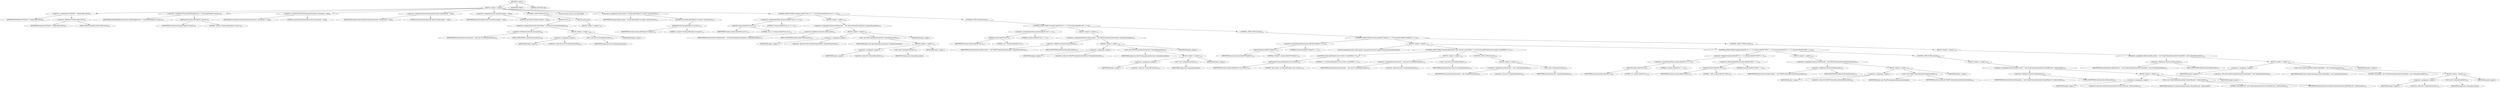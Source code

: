 digraph "&lt;clinit&gt;" {  
"1582" [label = <(METHOD,&lt;clinit&gt;)> ]
"1583" [label = <(BLOCK,&lt;empty&gt;,&lt;empty&gt;)> ]
"1584" [label = <(&lt;operator&gt;.assignment,int INVALID = Integer.MAX_VALUE)<SUB>81</SUB>> ]
"1585" [label = <(IDENTIFIER,INVALID,int INVALID = Integer.MAX_VALUE)<SUB>81</SUB>> ]
"1586" [label = <(&lt;operator&gt;.fieldAccess,Integer.MAX_VALUE)<SUB>81</SUB>> ]
"1587" [label = <(IDENTIFIER,Integer,int INVALID = Integer.MAX_VALUE)<SUB>81</SUB>> ]
"1588" [label = <(FIELD_IDENTIFIER,MAX_VALUE,MAX_VALUE)<SUB>81</SUB>> ]
"1589" [label = <(&lt;operator&gt;.assignment,String antWorkingDirectory = System.getProperty(&quot;user.dir&quot;))<SUB>95</SUB>> ]
"1590" [label = <(IDENTIFIER,antWorkingDirectory,String antWorkingDirectory = System.getProperty(&quot;user.dir&quot;))<SUB>95</SUB>> ]
"1591" [label = <(getProperty,System.getProperty(&quot;user.dir&quot;))<SUB>95</SUB>> ]
"1592" [label = <(IDENTIFIER,System,System.getProperty(&quot;user.dir&quot;))<SUB>95</SUB>> ]
"1593" [label = <(LITERAL,&quot;user.dir&quot;,System.getProperty(&quot;user.dir&quot;))<SUB>95</SUB>> ]
"1594" [label = <(&lt;operator&gt;.assignment,Execute$CommandLauncher vmLauncher = null)<SUB>96</SUB>> ]
"1595" [label = <(IDENTIFIER,vmLauncher,Execute$CommandLauncher vmLauncher = null)<SUB>96</SUB>> ]
"1596" [label = <(LITERAL,null,Execute$CommandLauncher vmLauncher = null)<SUB>96</SUB>> ]
"1597" [label = <(&lt;operator&gt;.assignment,Execute$CommandLauncher shellLauncher = null)<SUB>97</SUB>> ]
"1598" [label = <(IDENTIFIER,shellLauncher,Execute$CommandLauncher shellLauncher = null)<SUB>97</SUB>> ]
"1599" [label = <(LITERAL,null,Execute$CommandLauncher shellLauncher = null)<SUB>97</SUB>> ]
"1600" [label = <(&lt;operator&gt;.assignment,Vector procEnvironment = null)<SUB>98</SUB>> ]
"1601" [label = <(IDENTIFIER,procEnvironment,Vector procEnvironment = null)<SUB>98</SUB>> ]
"1602" [label = <(LITERAL,null,Vector procEnvironment = null)<SUB>98</SUB>> ]
"1603" [label = <(CONTROL_STRUCTURE,try,try)<SUB>105</SUB>> ]
"1604" [label = <(BLOCK,try,try)<SUB>105</SUB>> ]
"1605" [label = <(&lt;operator&gt;.assignment,Execute.vmLauncher = new Java13CommandLauncher())<SUB>106</SUB>> ]
"1606" [label = <(&lt;operator&gt;.fieldAccess,Execute.vmLauncher)<SUB>106</SUB>> ]
"1607" [label = <(IDENTIFIER,Execute,Execute.vmLauncher = new Java13CommandLauncher())<SUB>106</SUB>> ]
"1608" [label = <(FIELD_IDENTIFIER,vmLauncher,vmLauncher)<SUB>106</SUB>> ]
"1609" [label = <(BLOCK,&lt;empty&gt;,&lt;empty&gt;)<SUB>106</SUB>> ]
"1610" [label = <(&lt;operator&gt;.assignment,&lt;empty&gt;)> ]
"1611" [label = <(IDENTIFIER,$obj0,&lt;empty&gt;)> ]
"1612" [label = <(&lt;operator&gt;.alloc,new Java13CommandLauncher())<SUB>106</SUB>> ]
"1613" [label = <(&lt;init&gt;,new Java13CommandLauncher())<SUB>106</SUB>> ]
"1614" [label = <(IDENTIFIER,$obj0,new Java13CommandLauncher())> ]
"1615" [label = <(IDENTIFIER,$obj0,&lt;empty&gt;)> ]
"1616" [label = <(BLOCK,catch,catch)> ]
"1617" [label = <(BLOCK,&lt;empty&gt;,&lt;empty&gt;)<SUB>108</SUB>> ]
"1618" [label = <(LOCAL,String osname: java.lang.String)> ]
"1619" [label = <(&lt;operator&gt;.assignment,String osname = System.getProperty(&quot;os.name&quot;).toLowerCase())<SUB>112</SUB>> ]
"1620" [label = <(IDENTIFIER,osname,String osname = System.getProperty(&quot;os.name&quot;).toLowerCase())<SUB>112</SUB>> ]
"1621" [label = <(toLowerCase,System.getProperty(&quot;os.name&quot;).toLowerCase())<SUB>112</SUB>> ]
"1622" [label = <(getProperty,System.getProperty(&quot;os.name&quot;))<SUB>112</SUB>> ]
"1623" [label = <(IDENTIFIER,System,System.getProperty(&quot;os.name&quot;))<SUB>112</SUB>> ]
"1624" [label = <(LITERAL,&quot;os.name&quot;,System.getProperty(&quot;os.name&quot;))<SUB>112</SUB>> ]
"1625" [label = <(CONTROL_STRUCTURE,if (osname.indexOf(&quot;mac os&quot;) &gt;= 0),if (osname.indexOf(&quot;mac os&quot;) &gt;= 0))<SUB>113</SUB>> ]
"1626" [label = <(&lt;operator&gt;.greaterEqualsThan,osname.indexOf(&quot;mac os&quot;) &gt;= 0)<SUB>113</SUB>> ]
"1627" [label = <(indexOf,osname.indexOf(&quot;mac os&quot;))<SUB>113</SUB>> ]
"1628" [label = <(IDENTIFIER,osname,osname.indexOf(&quot;mac os&quot;))<SUB>113</SUB>> ]
"1629" [label = <(LITERAL,&quot;mac os&quot;,osname.indexOf(&quot;mac os&quot;))<SUB>113</SUB>> ]
"1630" [label = <(LITERAL,0,osname.indexOf(&quot;mac os&quot;) &gt;= 0)<SUB>113</SUB>> ]
"1631" [label = <(BLOCK,&lt;empty&gt;,&lt;empty&gt;)<SUB>113</SUB>> ]
"1632" [label = <(&lt;operator&gt;.assignment,Execute.shellLauncher = new MacCommandLauncher(new CommandLauncher()))<SUB>115</SUB>> ]
"1633" [label = <(&lt;operator&gt;.fieldAccess,Execute.shellLauncher)<SUB>115</SUB>> ]
"1634" [label = <(IDENTIFIER,Execute,Execute.shellLauncher = new MacCommandLauncher(new CommandLauncher()))<SUB>115</SUB>> ]
"1635" [label = <(FIELD_IDENTIFIER,shellLauncher,shellLauncher)<SUB>115</SUB>> ]
"1636" [label = <(BLOCK,&lt;empty&gt;,&lt;empty&gt;)<SUB>115</SUB>> ]
"1637" [label = <(&lt;operator&gt;.assignment,&lt;empty&gt;)> ]
"1638" [label = <(IDENTIFIER,$obj2,&lt;empty&gt;)> ]
"1639" [label = <(&lt;operator&gt;.alloc,new MacCommandLauncher(new CommandLauncher()))<SUB>115</SUB>> ]
"1640" [label = <(&lt;init&gt;,new MacCommandLauncher(new CommandLauncher()))<SUB>115</SUB>> ]
"1641" [label = <(IDENTIFIER,$obj2,new MacCommandLauncher(new CommandLauncher()))> ]
"1642" [label = <(BLOCK,&lt;empty&gt;,&lt;empty&gt;)<SUB>115</SUB>> ]
"1643" [label = <(&lt;operator&gt;.assignment,&lt;empty&gt;)> ]
"1644" [label = <(IDENTIFIER,$obj1,&lt;empty&gt;)> ]
"1645" [label = <(&lt;operator&gt;.alloc,new CommandLauncher())<SUB>115</SUB>> ]
"1646" [label = <(&lt;init&gt;,new CommandLauncher())<SUB>115</SUB>> ]
"1647" [label = <(IDENTIFIER,$obj1,new CommandLauncher())> ]
"1648" [label = <(IDENTIFIER,$obj1,&lt;empty&gt;)> ]
"1649" [label = <(IDENTIFIER,$obj2,&lt;empty&gt;)> ]
"1650" [label = <(CONTROL_STRUCTURE,else,else)<SUB>117</SUB>> ]
"1651" [label = <(CONTROL_STRUCTURE,if (osname.indexOf(&quot;os/2&quot;) &gt;= 0),if (osname.indexOf(&quot;os/2&quot;) &gt;= 0))<SUB>117</SUB>> ]
"1652" [label = <(&lt;operator&gt;.greaterEqualsThan,osname.indexOf(&quot;os/2&quot;) &gt;= 0)<SUB>117</SUB>> ]
"1653" [label = <(indexOf,osname.indexOf(&quot;os/2&quot;))<SUB>117</SUB>> ]
"1654" [label = <(IDENTIFIER,osname,osname.indexOf(&quot;os/2&quot;))<SUB>117</SUB>> ]
"1655" [label = <(LITERAL,&quot;os/2&quot;,osname.indexOf(&quot;os/2&quot;))<SUB>117</SUB>> ]
"1656" [label = <(LITERAL,0,osname.indexOf(&quot;os/2&quot;) &gt;= 0)<SUB>117</SUB>> ]
"1657" [label = <(BLOCK,&lt;empty&gt;,&lt;empty&gt;)<SUB>117</SUB>> ]
"1658" [label = <(&lt;operator&gt;.assignment,Execute.shellLauncher = new WinNTCommandLauncher(new CommandLauncher()))<SUB>119</SUB>> ]
"1659" [label = <(&lt;operator&gt;.fieldAccess,Execute.shellLauncher)<SUB>119</SUB>> ]
"1660" [label = <(IDENTIFIER,Execute,Execute.shellLauncher = new WinNTCommandLauncher(new CommandLauncher()))<SUB>119</SUB>> ]
"1661" [label = <(FIELD_IDENTIFIER,shellLauncher,shellLauncher)<SUB>119</SUB>> ]
"1662" [label = <(BLOCK,&lt;empty&gt;,&lt;empty&gt;)<SUB>119</SUB>> ]
"1663" [label = <(&lt;operator&gt;.assignment,&lt;empty&gt;)> ]
"1664" [label = <(IDENTIFIER,$obj4,&lt;empty&gt;)> ]
"1665" [label = <(&lt;operator&gt;.alloc,new WinNTCommandLauncher(new CommandLauncher()))<SUB>119</SUB>> ]
"1666" [label = <(&lt;init&gt;,new WinNTCommandLauncher(new CommandLauncher()))<SUB>119</SUB>> ]
"1667" [label = <(IDENTIFIER,$obj4,new WinNTCommandLauncher(new CommandLauncher()))> ]
"1668" [label = <(BLOCK,&lt;empty&gt;,&lt;empty&gt;)<SUB>119</SUB>> ]
"1669" [label = <(&lt;operator&gt;.assignment,&lt;empty&gt;)> ]
"1670" [label = <(IDENTIFIER,$obj3,&lt;empty&gt;)> ]
"1671" [label = <(&lt;operator&gt;.alloc,new CommandLauncher())<SUB>119</SUB>> ]
"1672" [label = <(&lt;init&gt;,new CommandLauncher())<SUB>119</SUB>> ]
"1673" [label = <(IDENTIFIER,$obj3,new CommandLauncher())> ]
"1674" [label = <(IDENTIFIER,$obj3,&lt;empty&gt;)> ]
"1675" [label = <(IDENTIFIER,$obj4,&lt;empty&gt;)> ]
"1676" [label = <(CONTROL_STRUCTURE,else,else)<SUB>121</SUB>> ]
"1677" [label = <(CONTROL_STRUCTURE,if (osname.indexOf(&quot;windows&quot;) &gt;= 0),if (osname.indexOf(&quot;windows&quot;) &gt;= 0))<SUB>121</SUB>> ]
"1678" [label = <(&lt;operator&gt;.greaterEqualsThan,osname.indexOf(&quot;windows&quot;) &gt;= 0)<SUB>121</SUB>> ]
"1679" [label = <(indexOf,osname.indexOf(&quot;windows&quot;))<SUB>121</SUB>> ]
"1680" [label = <(IDENTIFIER,osname,osname.indexOf(&quot;windows&quot;))<SUB>121</SUB>> ]
"1681" [label = <(LITERAL,&quot;windows&quot;,osname.indexOf(&quot;windows&quot;))<SUB>121</SUB>> ]
"1682" [label = <(LITERAL,0,osname.indexOf(&quot;windows&quot;) &gt;= 0)<SUB>121</SUB>> ]
"1683" [label = <(BLOCK,&lt;empty&gt;,&lt;empty&gt;)<SUB>121</SUB>> ]
"4" [label = <(LOCAL,CommandLauncher baseLauncher: org.apache.tools.ant.taskdefs.Execute$CommandLauncher)> ]
"1684" [label = <(CONTROL_STRUCTURE,if (System.getProperty(&quot;java.version&quot;).startsWith(&quot;1.1&quot;)),if (System.getProperty(&quot;java.version&quot;).startsWith(&quot;1.1&quot;)))<SUB>124</SUB>> ]
"1685" [label = <(startsWith,System.getProperty(&quot;java.version&quot;).startsWith(&quot;1.1&quot;))<SUB>124</SUB>> ]
"1686" [label = <(getProperty,System.getProperty(&quot;java.version&quot;))<SUB>124</SUB>> ]
"1687" [label = <(IDENTIFIER,System,System.getProperty(&quot;java.version&quot;))<SUB>124</SUB>> ]
"1688" [label = <(LITERAL,&quot;java.version&quot;,System.getProperty(&quot;java.version&quot;))<SUB>124</SUB>> ]
"1689" [label = <(LITERAL,&quot;1.1&quot;,System.getProperty(&quot;java.version&quot;).startsWith(&quot;1.1&quot;))<SUB>124</SUB>> ]
"1690" [label = <(BLOCK,&lt;empty&gt;,&lt;empty&gt;)<SUB>124</SUB>> ]
"1691" [label = <(&lt;operator&gt;.assignment,baseLauncher = new Java11CommandLauncher())<SUB>126</SUB>> ]
"1692" [label = <(IDENTIFIER,baseLauncher,baseLauncher = new Java11CommandLauncher())<SUB>126</SUB>> ]
"1693" [label = <(&lt;operator&gt;.alloc,new Java11CommandLauncher())<SUB>126</SUB>> ]
"1694" [label = <(&lt;init&gt;,new Java11CommandLauncher())<SUB>126</SUB>> ]
"3" [label = <(IDENTIFIER,baseLauncher,new Java11CommandLauncher())<SUB>126</SUB>> ]
"1695" [label = <(CONTROL_STRUCTURE,else,else)<SUB>128</SUB>> ]
"1696" [label = <(BLOCK,&lt;empty&gt;,&lt;empty&gt;)<SUB>128</SUB>> ]
"1697" [label = <(&lt;operator&gt;.assignment,baseLauncher = new CommandLauncher())<SUB>130</SUB>> ]
"1698" [label = <(IDENTIFIER,baseLauncher,baseLauncher = new CommandLauncher())<SUB>130</SUB>> ]
"1699" [label = <(&lt;operator&gt;.alloc,new CommandLauncher())<SUB>130</SUB>> ]
"1700" [label = <(&lt;init&gt;,new CommandLauncher())<SUB>130</SUB>> ]
"5" [label = <(IDENTIFIER,baseLauncher,new CommandLauncher())<SUB>130</SUB>> ]
"1701" [label = <(CONTROL_STRUCTURE,if (osname.indexOf(&quot;nt&quot;) &gt;= 0 || osname.indexOf(&quot;2000&quot;) &gt;= 0),if (osname.indexOf(&quot;nt&quot;) &gt;= 0 || osname.indexOf(&quot;2000&quot;) &gt;= 0))<SUB>134</SUB>> ]
"1702" [label = <(&lt;operator&gt;.logicalOr,osname.indexOf(&quot;nt&quot;) &gt;= 0 || osname.indexOf(&quot;2000&quot;) &gt;= 0)<SUB>134</SUB>> ]
"1703" [label = <(&lt;operator&gt;.greaterEqualsThan,osname.indexOf(&quot;nt&quot;) &gt;= 0)<SUB>134</SUB>> ]
"1704" [label = <(indexOf,osname.indexOf(&quot;nt&quot;))<SUB>134</SUB>> ]
"1705" [label = <(IDENTIFIER,osname,osname.indexOf(&quot;nt&quot;))<SUB>134</SUB>> ]
"1706" [label = <(LITERAL,&quot;nt&quot;,osname.indexOf(&quot;nt&quot;))<SUB>134</SUB>> ]
"1707" [label = <(LITERAL,0,osname.indexOf(&quot;nt&quot;) &gt;= 0)<SUB>134</SUB>> ]
"1708" [label = <(&lt;operator&gt;.greaterEqualsThan,osname.indexOf(&quot;2000&quot;) &gt;= 0)<SUB>134</SUB>> ]
"1709" [label = <(indexOf,osname.indexOf(&quot;2000&quot;))<SUB>134</SUB>> ]
"1710" [label = <(IDENTIFIER,osname,osname.indexOf(&quot;2000&quot;))<SUB>134</SUB>> ]
"1711" [label = <(LITERAL,&quot;2000&quot;,osname.indexOf(&quot;2000&quot;))<SUB>134</SUB>> ]
"1712" [label = <(LITERAL,0,osname.indexOf(&quot;2000&quot;) &gt;= 0)<SUB>134</SUB>> ]
"1713" [label = <(BLOCK,&lt;empty&gt;,&lt;empty&gt;)<SUB>134</SUB>> ]
"1714" [label = <(&lt;operator&gt;.assignment,Execute.shellLauncher = new WinNTCommandLauncher(baseLauncher))<SUB>136</SUB>> ]
"1715" [label = <(&lt;operator&gt;.fieldAccess,Execute.shellLauncher)<SUB>136</SUB>> ]
"1716" [label = <(IDENTIFIER,Execute,Execute.shellLauncher = new WinNTCommandLauncher(baseLauncher))<SUB>136</SUB>> ]
"1717" [label = <(FIELD_IDENTIFIER,shellLauncher,shellLauncher)<SUB>136</SUB>> ]
"1718" [label = <(BLOCK,&lt;empty&gt;,&lt;empty&gt;)<SUB>136</SUB>> ]
"1719" [label = <(&lt;operator&gt;.assignment,&lt;empty&gt;)> ]
"1720" [label = <(IDENTIFIER,$obj7,&lt;empty&gt;)> ]
"1721" [label = <(&lt;operator&gt;.alloc,new WinNTCommandLauncher(baseLauncher))<SUB>136</SUB>> ]
"1722" [label = <(&lt;init&gt;,new WinNTCommandLauncher(baseLauncher))<SUB>136</SUB>> ]
"1723" [label = <(IDENTIFIER,$obj7,new WinNTCommandLauncher(baseLauncher))> ]
"1724" [label = <(IDENTIFIER,baseLauncher,new WinNTCommandLauncher(baseLauncher))<SUB>136</SUB>> ]
"1725" [label = <(IDENTIFIER,$obj7,&lt;empty&gt;)> ]
"1726" [label = <(CONTROL_STRUCTURE,else,else)<SUB>138</SUB>> ]
"1727" [label = <(BLOCK,&lt;empty&gt;,&lt;empty&gt;)<SUB>138</SUB>> ]
"1728" [label = <(&lt;operator&gt;.assignment,Execute.shellLauncher = new ScriptCommandLauncher(&quot;bin/antRun.bat&quot;, baseLauncher))<SUB>140</SUB>> ]
"1729" [label = <(&lt;operator&gt;.fieldAccess,Execute.shellLauncher)<SUB>140</SUB>> ]
"1730" [label = <(IDENTIFIER,Execute,Execute.shellLauncher = new ScriptCommandLauncher(&quot;bin/antRun.bat&quot;, baseLauncher))<SUB>140</SUB>> ]
"1731" [label = <(FIELD_IDENTIFIER,shellLauncher,shellLauncher)<SUB>140</SUB>> ]
"1732" [label = <(BLOCK,&lt;empty&gt;,&lt;empty&gt;)<SUB>140</SUB>> ]
"1733" [label = <(&lt;operator&gt;.assignment,&lt;empty&gt;)> ]
"1734" [label = <(IDENTIFIER,$obj8,&lt;empty&gt;)> ]
"1735" [label = <(&lt;operator&gt;.alloc,new ScriptCommandLauncher(&quot;bin/antRun.bat&quot;, baseLauncher))<SUB>140</SUB>> ]
"1736" [label = <(&lt;init&gt;,new ScriptCommandLauncher(&quot;bin/antRun.bat&quot;, baseLauncher))<SUB>140</SUB>> ]
"1737" [label = <(IDENTIFIER,$obj8,new ScriptCommandLauncher(&quot;bin/antRun.bat&quot;, baseLauncher))> ]
"1738" [label = <(LITERAL,&quot;bin/antRun.bat&quot;,new ScriptCommandLauncher(&quot;bin/antRun.bat&quot;, baseLauncher))<SUB>140</SUB>> ]
"1739" [label = <(IDENTIFIER,baseLauncher,new ScriptCommandLauncher(&quot;bin/antRun.bat&quot;, baseLauncher))<SUB>140</SUB>> ]
"1740" [label = <(IDENTIFIER,$obj8,&lt;empty&gt;)> ]
"1741" [label = <(CONTROL_STRUCTURE,else,else)<SUB>143</SUB>> ]
"1742" [label = <(BLOCK,&lt;empty&gt;,&lt;empty&gt;)<SUB>143</SUB>> ]
"1743" [label = <(&lt;operator&gt;.assignment,Execute.shellLauncher = new ScriptCommandLauncher(&quot;bin/antRun&quot;, new CommandLauncher()))<SUB>145</SUB>> ]
"1744" [label = <(&lt;operator&gt;.fieldAccess,Execute.shellLauncher)<SUB>145</SUB>> ]
"1745" [label = <(IDENTIFIER,Execute,Execute.shellLauncher = new ScriptCommandLauncher(&quot;bin/antRun&quot;, new CommandLauncher()))<SUB>145</SUB>> ]
"1746" [label = <(FIELD_IDENTIFIER,shellLauncher,shellLauncher)<SUB>145</SUB>> ]
"1747" [label = <(BLOCK,&lt;empty&gt;,&lt;empty&gt;)<SUB>145</SUB>> ]
"1748" [label = <(&lt;operator&gt;.assignment,&lt;empty&gt;)> ]
"1749" [label = <(IDENTIFIER,$obj10,&lt;empty&gt;)> ]
"1750" [label = <(&lt;operator&gt;.alloc,new ScriptCommandLauncher(&quot;bin/antRun&quot;, new CommandLauncher()))<SUB>145</SUB>> ]
"1751" [label = <(&lt;init&gt;,new ScriptCommandLauncher(&quot;bin/antRun&quot;, new CommandLauncher()))<SUB>145</SUB>> ]
"1752" [label = <(IDENTIFIER,$obj10,new ScriptCommandLauncher(&quot;bin/antRun&quot;, new CommandLauncher()))> ]
"1753" [label = <(LITERAL,&quot;bin/antRun&quot;,new ScriptCommandLauncher(&quot;bin/antRun&quot;, new CommandLauncher()))<SUB>145</SUB>> ]
"1754" [label = <(BLOCK,&lt;empty&gt;,&lt;empty&gt;)<SUB>145</SUB>> ]
"1755" [label = <(&lt;operator&gt;.assignment,&lt;empty&gt;)> ]
"1756" [label = <(IDENTIFIER,$obj9,&lt;empty&gt;)> ]
"1757" [label = <(&lt;operator&gt;.alloc,new CommandLauncher())<SUB>145</SUB>> ]
"1758" [label = <(&lt;init&gt;,new CommandLauncher())<SUB>145</SUB>> ]
"1759" [label = <(IDENTIFIER,$obj9,new CommandLauncher())> ]
"1760" [label = <(IDENTIFIER,$obj9,&lt;empty&gt;)> ]
"1761" [label = <(IDENTIFIER,$obj10,&lt;empty&gt;)> ]
"1762" [label = <(MODIFIER,STATIC)> ]
"1763" [label = <(METHOD_RETURN,void)> ]
  "1582" -> "1583" 
  "1582" -> "1762" 
  "1582" -> "1763" 
  "1583" -> "1584" 
  "1583" -> "1589" 
  "1583" -> "1594" 
  "1583" -> "1597" 
  "1583" -> "1600" 
  "1583" -> "1603" 
  "1583" -> "1618" 
  "1583" -> "1619" 
  "1583" -> "1625" 
  "1584" -> "1585" 
  "1584" -> "1586" 
  "1586" -> "1587" 
  "1586" -> "1588" 
  "1589" -> "1590" 
  "1589" -> "1591" 
  "1591" -> "1592" 
  "1591" -> "1593" 
  "1594" -> "1595" 
  "1594" -> "1596" 
  "1597" -> "1598" 
  "1597" -> "1599" 
  "1600" -> "1601" 
  "1600" -> "1602" 
  "1603" -> "1604" 
  "1603" -> "1616" 
  "1604" -> "1605" 
  "1605" -> "1606" 
  "1605" -> "1609" 
  "1606" -> "1607" 
  "1606" -> "1608" 
  "1609" -> "1610" 
  "1609" -> "1613" 
  "1609" -> "1615" 
  "1610" -> "1611" 
  "1610" -> "1612" 
  "1613" -> "1614" 
  "1616" -> "1617" 
  "1619" -> "1620" 
  "1619" -> "1621" 
  "1621" -> "1622" 
  "1622" -> "1623" 
  "1622" -> "1624" 
  "1625" -> "1626" 
  "1625" -> "1631" 
  "1625" -> "1650" 
  "1626" -> "1627" 
  "1626" -> "1630" 
  "1627" -> "1628" 
  "1627" -> "1629" 
  "1631" -> "1632" 
  "1632" -> "1633" 
  "1632" -> "1636" 
  "1633" -> "1634" 
  "1633" -> "1635" 
  "1636" -> "1637" 
  "1636" -> "1640" 
  "1636" -> "1649" 
  "1637" -> "1638" 
  "1637" -> "1639" 
  "1640" -> "1641" 
  "1640" -> "1642" 
  "1642" -> "1643" 
  "1642" -> "1646" 
  "1642" -> "1648" 
  "1643" -> "1644" 
  "1643" -> "1645" 
  "1646" -> "1647" 
  "1650" -> "1651" 
  "1651" -> "1652" 
  "1651" -> "1657" 
  "1651" -> "1676" 
  "1652" -> "1653" 
  "1652" -> "1656" 
  "1653" -> "1654" 
  "1653" -> "1655" 
  "1657" -> "1658" 
  "1658" -> "1659" 
  "1658" -> "1662" 
  "1659" -> "1660" 
  "1659" -> "1661" 
  "1662" -> "1663" 
  "1662" -> "1666" 
  "1662" -> "1675" 
  "1663" -> "1664" 
  "1663" -> "1665" 
  "1666" -> "1667" 
  "1666" -> "1668" 
  "1668" -> "1669" 
  "1668" -> "1672" 
  "1668" -> "1674" 
  "1669" -> "1670" 
  "1669" -> "1671" 
  "1672" -> "1673" 
  "1676" -> "1677" 
  "1677" -> "1678" 
  "1677" -> "1683" 
  "1677" -> "1741" 
  "1678" -> "1679" 
  "1678" -> "1682" 
  "1679" -> "1680" 
  "1679" -> "1681" 
  "1683" -> "4" 
  "1683" -> "1684" 
  "1683" -> "1701" 
  "1684" -> "1685" 
  "1684" -> "1690" 
  "1684" -> "1695" 
  "1685" -> "1686" 
  "1685" -> "1689" 
  "1686" -> "1687" 
  "1686" -> "1688" 
  "1690" -> "1691" 
  "1690" -> "1694" 
  "1691" -> "1692" 
  "1691" -> "1693" 
  "1694" -> "3" 
  "1695" -> "1696" 
  "1696" -> "1697" 
  "1696" -> "1700" 
  "1697" -> "1698" 
  "1697" -> "1699" 
  "1700" -> "5" 
  "1701" -> "1702" 
  "1701" -> "1713" 
  "1701" -> "1726" 
  "1702" -> "1703" 
  "1702" -> "1708" 
  "1703" -> "1704" 
  "1703" -> "1707" 
  "1704" -> "1705" 
  "1704" -> "1706" 
  "1708" -> "1709" 
  "1708" -> "1712" 
  "1709" -> "1710" 
  "1709" -> "1711" 
  "1713" -> "1714" 
  "1714" -> "1715" 
  "1714" -> "1718" 
  "1715" -> "1716" 
  "1715" -> "1717" 
  "1718" -> "1719" 
  "1718" -> "1722" 
  "1718" -> "1725" 
  "1719" -> "1720" 
  "1719" -> "1721" 
  "1722" -> "1723" 
  "1722" -> "1724" 
  "1726" -> "1727" 
  "1727" -> "1728" 
  "1728" -> "1729" 
  "1728" -> "1732" 
  "1729" -> "1730" 
  "1729" -> "1731" 
  "1732" -> "1733" 
  "1732" -> "1736" 
  "1732" -> "1740" 
  "1733" -> "1734" 
  "1733" -> "1735" 
  "1736" -> "1737" 
  "1736" -> "1738" 
  "1736" -> "1739" 
  "1741" -> "1742" 
  "1742" -> "1743" 
  "1743" -> "1744" 
  "1743" -> "1747" 
  "1744" -> "1745" 
  "1744" -> "1746" 
  "1747" -> "1748" 
  "1747" -> "1751" 
  "1747" -> "1761" 
  "1748" -> "1749" 
  "1748" -> "1750" 
  "1751" -> "1752" 
  "1751" -> "1753" 
  "1751" -> "1754" 
  "1754" -> "1755" 
  "1754" -> "1758" 
  "1754" -> "1760" 
  "1755" -> "1756" 
  "1755" -> "1757" 
  "1758" -> "1759" 
}
